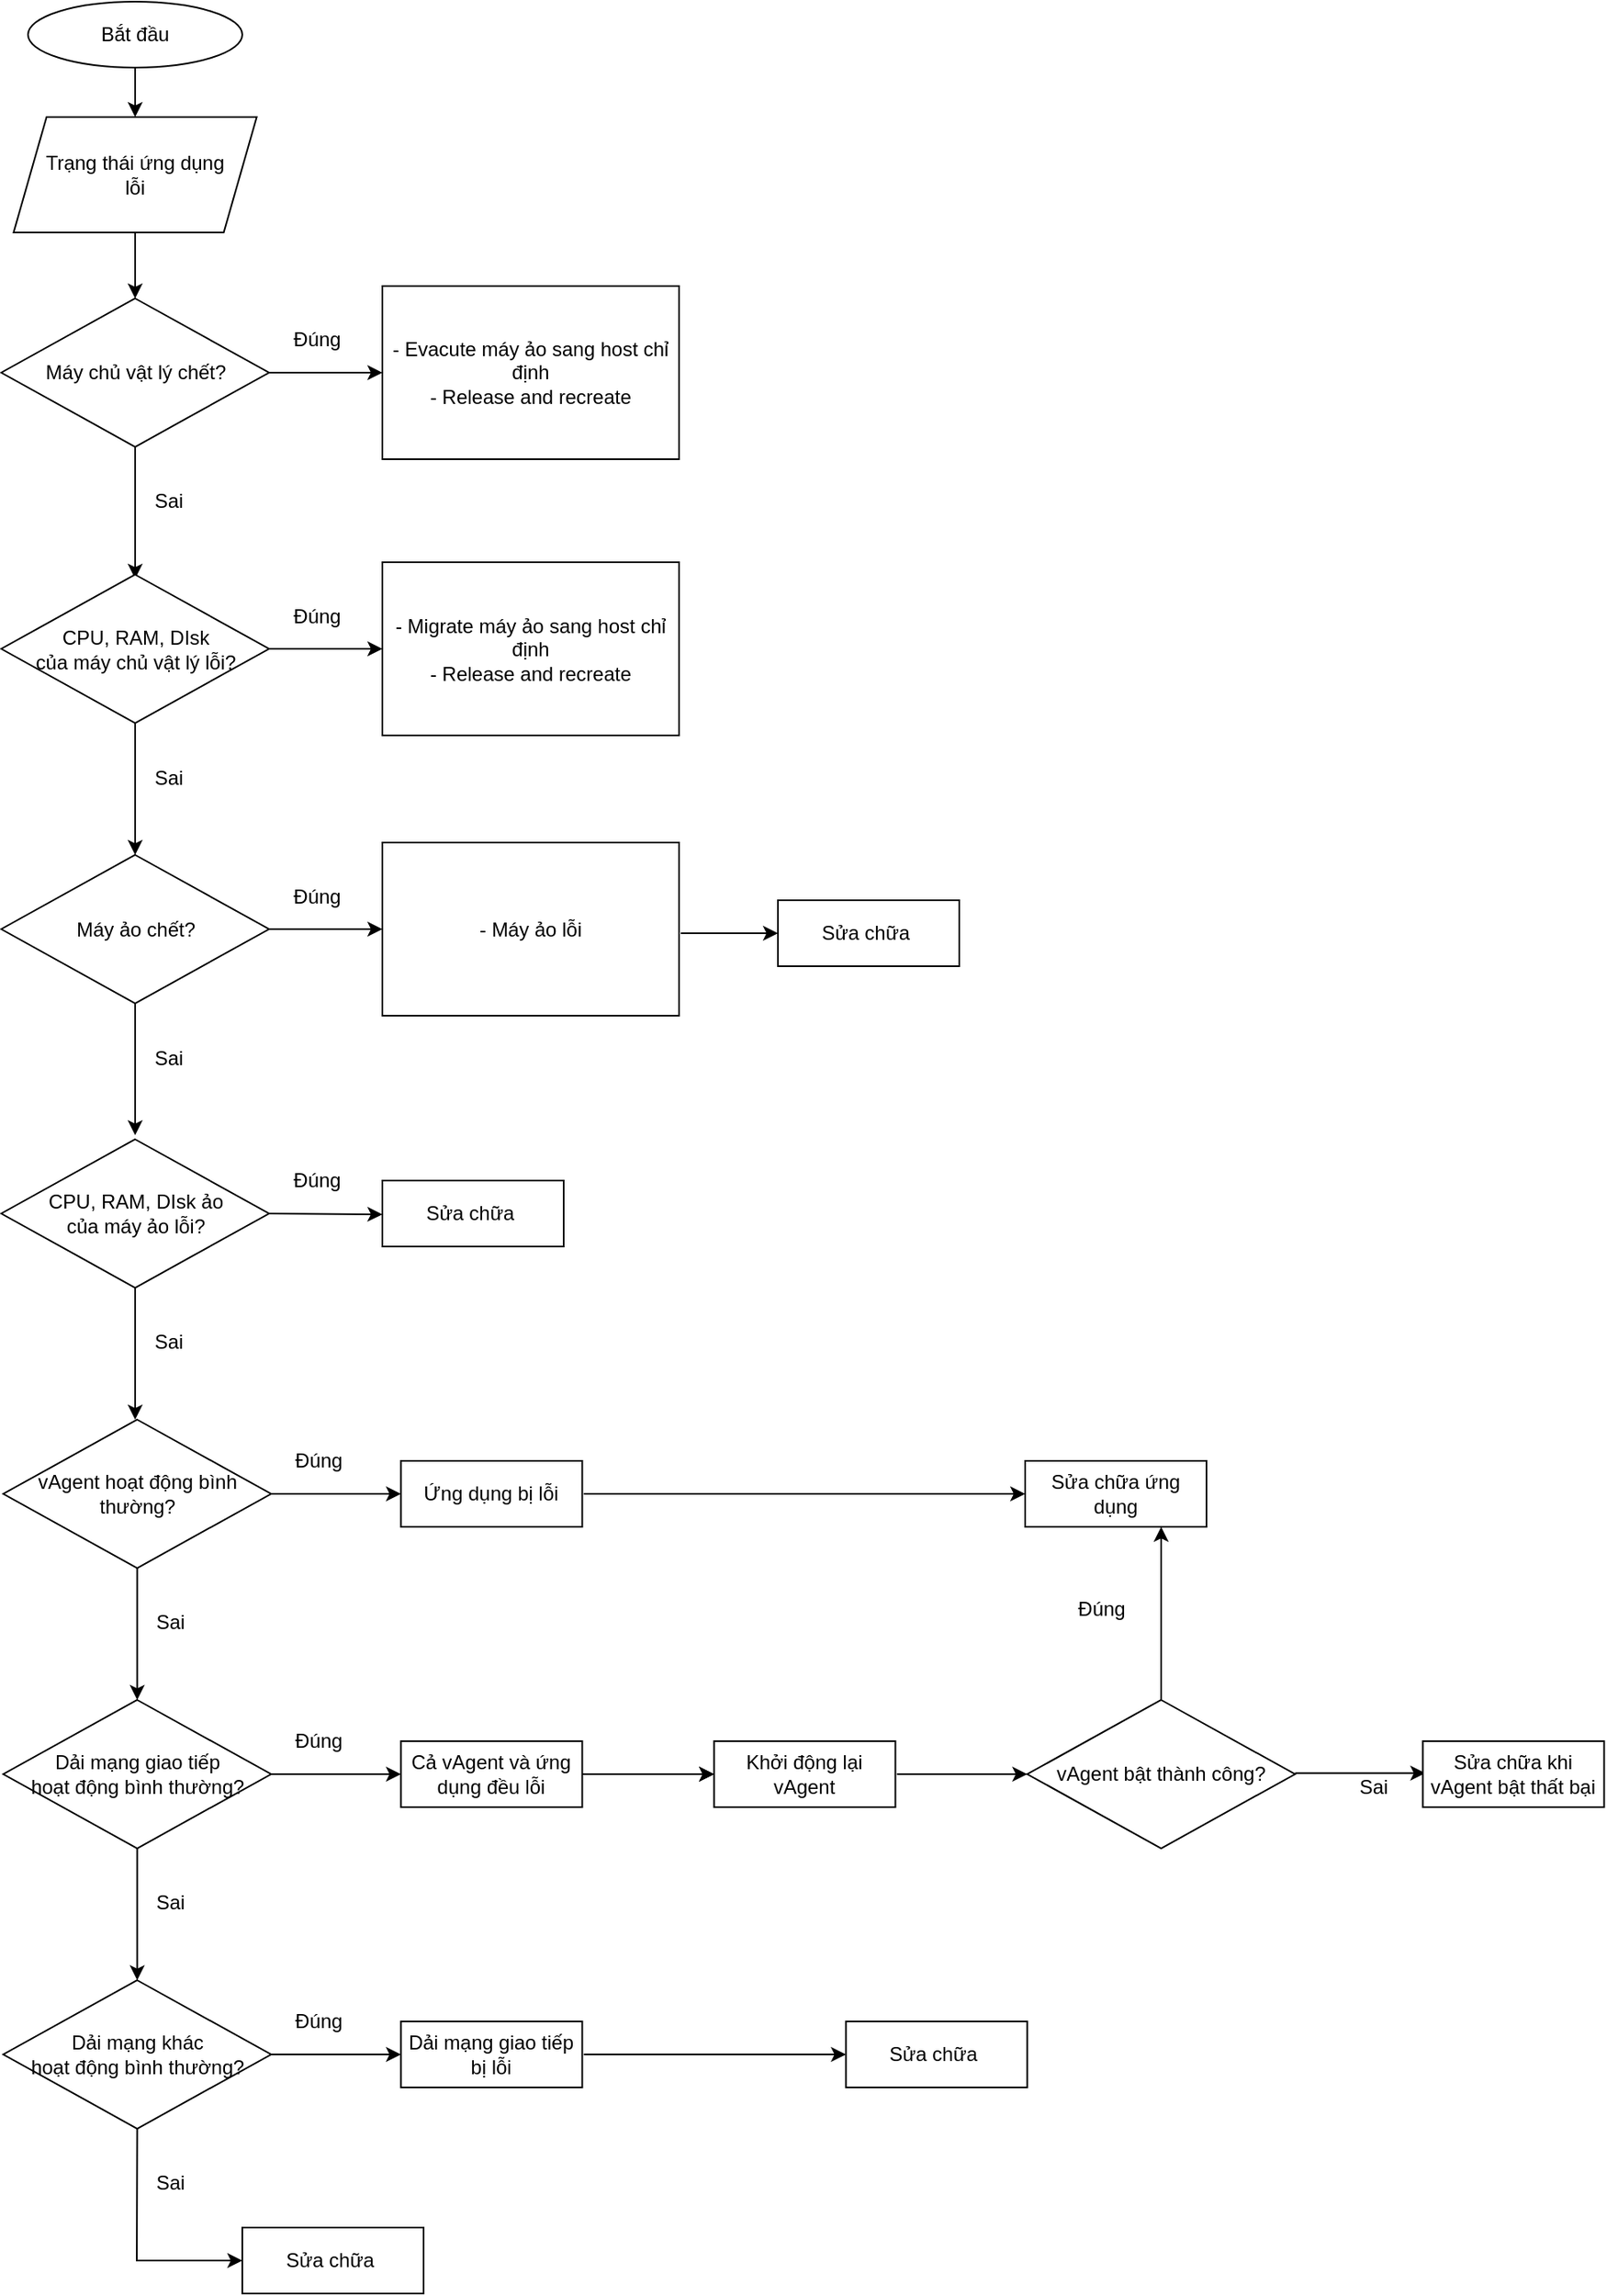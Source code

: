 <mxfile version="21.6.2" type="github">
  <diagram name="Trang-1" id="BRMYjPsoir4g02J101XT">
    <mxGraphModel dx="1434" dy="707" grid="1" gridSize="10" guides="1" tooltips="1" connect="1" arrows="1" fold="1" page="1" pageScale="1" pageWidth="1169" pageHeight="827" math="0" shadow="0">
      <root>
        <mxCell id="0" />
        <mxCell id="1" parent="0" />
        <mxCell id="e2LmvNg4_V7U2K4ijGKh-3" value="Bắt đầu" style="ellipse;whiteSpace=wrap;html=1;" parent="1" vertex="1">
          <mxGeometry x="315" y="80" width="130" height="40" as="geometry" />
        </mxCell>
        <mxCell id="e2LmvNg4_V7U2K4ijGKh-4" value="Trạng thái ứng dụng &lt;br&gt;lỗi" style="shape=parallelogram;perimeter=parallelogramPerimeter;whiteSpace=wrap;html=1;fixedSize=1;" parent="1" vertex="1">
          <mxGeometry x="306.25" y="150" width="147.5" height="70" as="geometry" />
        </mxCell>
        <mxCell id="e2LmvNg4_V7U2K4ijGKh-5" value="vAgent hoạt động bình thường?" style="rhombus;whiteSpace=wrap;html=1;" parent="1" vertex="1">
          <mxGeometry x="300" y="940" width="162.5" height="90" as="geometry" />
        </mxCell>
        <mxCell id="e2LmvNg4_V7U2K4ijGKh-6" value="Ứng dụng bị lỗi" style="rounded=0;whiteSpace=wrap;html=1;" parent="1" vertex="1">
          <mxGeometry x="541.25" y="965" width="110" height="40" as="geometry" />
        </mxCell>
        <mxCell id="e2LmvNg4_V7U2K4ijGKh-7" value="" style="endArrow=classic;html=1;rounded=0;" parent="1" source="e2LmvNg4_V7U2K4ijGKh-3" target="e2LmvNg4_V7U2K4ijGKh-4" edge="1">
          <mxGeometry width="50" height="50" relative="1" as="geometry">
            <mxPoint x="560" y="420" as="sourcePoint" />
            <mxPoint x="610" y="370" as="targetPoint" />
          </mxGeometry>
        </mxCell>
        <mxCell id="e2LmvNg4_V7U2K4ijGKh-8" value="" style="endArrow=classic;html=1;rounded=0;" parent="1" source="e2LmvNg4_V7U2K4ijGKh-4" target="KO4D6SolvNE0vXKj3H6f-30" edge="1">
          <mxGeometry width="50" height="50" relative="1" as="geometry">
            <mxPoint x="560" y="420" as="sourcePoint" />
            <mxPoint x="610" y="370" as="targetPoint" />
          </mxGeometry>
        </mxCell>
        <mxCell id="e2LmvNg4_V7U2K4ijGKh-9" value="" style="endArrow=classic;html=1;rounded=0;" parent="1" source="e2LmvNg4_V7U2K4ijGKh-5" edge="1">
          <mxGeometry width="50" height="50" relative="1" as="geometry">
            <mxPoint x="391.25" y="1130" as="sourcePoint" />
            <mxPoint x="381.25" y="1110" as="targetPoint" />
          </mxGeometry>
        </mxCell>
        <mxCell id="e2LmvNg4_V7U2K4ijGKh-10" value="" style="endArrow=classic;html=1;rounded=0;" parent="1" source="e2LmvNg4_V7U2K4ijGKh-5" target="e2LmvNg4_V7U2K4ijGKh-6" edge="1">
          <mxGeometry width="50" height="50" relative="1" as="geometry">
            <mxPoint x="561.25" y="1110" as="sourcePoint" />
            <mxPoint x="611.25" y="1060" as="targetPoint" />
          </mxGeometry>
        </mxCell>
        <mxCell id="KO4D6SolvNE0vXKj3H6f-1" value="Đúng" style="text;html=1;align=center;verticalAlign=middle;resizable=0;points=[];autosize=1;strokeColor=none;fillColor=none;" vertex="1" parent="1">
          <mxGeometry x="466.25" y="950" width="50" height="30" as="geometry" />
        </mxCell>
        <mxCell id="KO4D6SolvNE0vXKj3H6f-2" value="Sai" style="text;html=1;align=center;verticalAlign=middle;resizable=0;points=[];autosize=1;strokeColor=none;fillColor=none;" vertex="1" parent="1">
          <mxGeometry x="381.25" y="1048" width="40" height="30" as="geometry" />
        </mxCell>
        <mxCell id="KO4D6SolvNE0vXKj3H6f-3" value="Dải mạng giao tiếp &lt;br&gt;hoạt động bình thường?" style="rhombus;whiteSpace=wrap;html=1;" vertex="1" parent="1">
          <mxGeometry x="300" y="1110" width="162.5" height="90" as="geometry" />
        </mxCell>
        <mxCell id="KO4D6SolvNE0vXKj3H6f-4" value="" style="endArrow=classic;html=1;rounded=0;" edge="1" parent="1">
          <mxGeometry width="50" height="50" relative="1" as="geometry">
            <mxPoint x="381.25" y="1200" as="sourcePoint" />
            <mxPoint x="381.25" y="1280" as="targetPoint" />
          </mxGeometry>
        </mxCell>
        <mxCell id="KO4D6SolvNE0vXKj3H6f-5" value="Sai" style="text;html=1;align=center;verticalAlign=middle;resizable=0;points=[];autosize=1;strokeColor=none;fillColor=none;" vertex="1" parent="1">
          <mxGeometry x="381.25" y="1218" width="40" height="30" as="geometry" />
        </mxCell>
        <mxCell id="KO4D6SolvNE0vXKj3H6f-23" value="" style="edgeStyle=orthogonalEdgeStyle;rounded=0;orthogonalLoop=1;jettySize=auto;html=1;" edge="1" parent="1" source="KO4D6SolvNE0vXKj3H6f-6" target="KO4D6SolvNE0vXKj3H6f-20">
          <mxGeometry relative="1" as="geometry" />
        </mxCell>
        <mxCell id="KO4D6SolvNE0vXKj3H6f-6" value="Cả vAgent và ứng dụng đều lỗi" style="rounded=0;whiteSpace=wrap;html=1;" vertex="1" parent="1">
          <mxGeometry x="541.25" y="1135" width="110" height="40" as="geometry" />
        </mxCell>
        <mxCell id="KO4D6SolvNE0vXKj3H6f-7" value="" style="endArrow=classic;html=1;rounded=0;" edge="1" parent="1" target="KO4D6SolvNE0vXKj3H6f-6">
          <mxGeometry width="50" height="50" relative="1" as="geometry">
            <mxPoint x="462.25" y="1155" as="sourcePoint" />
            <mxPoint x="611.25" y="1230" as="targetPoint" />
          </mxGeometry>
        </mxCell>
        <mxCell id="KO4D6SolvNE0vXKj3H6f-8" value="Đúng" style="text;html=1;align=center;verticalAlign=middle;resizable=0;points=[];autosize=1;strokeColor=none;fillColor=none;" vertex="1" parent="1">
          <mxGeometry x="466.25" y="1120" width="50" height="30" as="geometry" />
        </mxCell>
        <mxCell id="KO4D6SolvNE0vXKj3H6f-9" value="Sửa chữa ứng dụng" style="rounded=0;whiteSpace=wrap;html=1;" vertex="1" parent="1">
          <mxGeometry x="920" y="965" width="110" height="40" as="geometry" />
        </mxCell>
        <mxCell id="KO4D6SolvNE0vXKj3H6f-10" value="" style="endArrow=classic;html=1;rounded=0;" edge="1" parent="1" target="KO4D6SolvNE0vXKj3H6f-9">
          <mxGeometry width="50" height="50" relative="1" as="geometry">
            <mxPoint x="652.25" y="985" as="sourcePoint" />
            <mxPoint x="731.25" y="985" as="targetPoint" />
          </mxGeometry>
        </mxCell>
        <mxCell id="KO4D6SolvNE0vXKj3H6f-12" value="Dải mạng khác&lt;br&gt;hoạt động bình thường?" style="rhombus;whiteSpace=wrap;html=1;" vertex="1" parent="1">
          <mxGeometry x="300" y="1280" width="162.5" height="90" as="geometry" />
        </mxCell>
        <mxCell id="KO4D6SolvNE0vXKj3H6f-13" value="" style="endArrow=classic;html=1;rounded=0;" edge="1" parent="1" target="KO4D6SolvNE0vXKj3H6f-58">
          <mxGeometry width="50" height="50" relative="1" as="geometry">
            <mxPoint x="381.25" y="1370" as="sourcePoint" />
            <mxPoint x="381.25" y="1450" as="targetPoint" />
            <Array as="points">
              <mxPoint x="381" y="1450" />
            </Array>
          </mxGeometry>
        </mxCell>
        <mxCell id="KO4D6SolvNE0vXKj3H6f-14" value="Sai" style="text;html=1;align=center;verticalAlign=middle;resizable=0;points=[];autosize=1;strokeColor=none;fillColor=none;" vertex="1" parent="1">
          <mxGeometry x="381.25" y="1388" width="40" height="30" as="geometry" />
        </mxCell>
        <mxCell id="KO4D6SolvNE0vXKj3H6f-15" value="Dải mạng giao tiếp bị lỗi" style="rounded=0;whiteSpace=wrap;html=1;" vertex="1" parent="1">
          <mxGeometry x="541.25" y="1305" width="110" height="40" as="geometry" />
        </mxCell>
        <mxCell id="KO4D6SolvNE0vXKj3H6f-16" value="" style="endArrow=classic;html=1;rounded=0;" edge="1" parent="1" target="KO4D6SolvNE0vXKj3H6f-15">
          <mxGeometry width="50" height="50" relative="1" as="geometry">
            <mxPoint x="462.25" y="1325" as="sourcePoint" />
            <mxPoint x="611.25" y="1400" as="targetPoint" />
          </mxGeometry>
        </mxCell>
        <mxCell id="KO4D6SolvNE0vXKj3H6f-17" value="Đúng" style="text;html=1;align=center;verticalAlign=middle;resizable=0;points=[];autosize=1;strokeColor=none;fillColor=none;" vertex="1" parent="1">
          <mxGeometry x="466.25" y="1290" width="50" height="30" as="geometry" />
        </mxCell>
        <mxCell id="KO4D6SolvNE0vXKj3H6f-18" value="Sửa chữa&amp;nbsp;" style="rounded=0;whiteSpace=wrap;html=1;" vertex="1" parent="1">
          <mxGeometry x="811.25" y="1305" width="110" height="40" as="geometry" />
        </mxCell>
        <mxCell id="KO4D6SolvNE0vXKj3H6f-19" value="" style="endArrow=classic;html=1;rounded=0;" edge="1" parent="1" target="KO4D6SolvNE0vXKj3H6f-18">
          <mxGeometry width="50" height="50" relative="1" as="geometry">
            <mxPoint x="652.25" y="1325" as="sourcePoint" />
            <mxPoint x="731.25" y="1325" as="targetPoint" />
          </mxGeometry>
        </mxCell>
        <mxCell id="KO4D6SolvNE0vXKj3H6f-20" value="Khởi động lại vAgent" style="rounded=0;whiteSpace=wrap;html=1;" vertex="1" parent="1">
          <mxGeometry x="731.25" y="1135" width="110" height="40" as="geometry" />
        </mxCell>
        <mxCell id="KO4D6SolvNE0vXKj3H6f-21" value="" style="endArrow=classic;html=1;rounded=0;" edge="1" parent="1" target="KO4D6SolvNE0vXKj3H6f-20">
          <mxGeometry width="50" height="50" relative="1" as="geometry">
            <mxPoint x="652.25" y="1155" as="sourcePoint" />
            <mxPoint x="731.25" y="1155" as="targetPoint" />
          </mxGeometry>
        </mxCell>
        <mxCell id="KO4D6SolvNE0vXKj3H6f-22" value="vAgent bật thành công?" style="rhombus;whiteSpace=wrap;html=1;" vertex="1" parent="1">
          <mxGeometry x="921.25" y="1110" width="162.5" height="90" as="geometry" />
        </mxCell>
        <mxCell id="KO4D6SolvNE0vXKj3H6f-24" value="" style="endArrow=classic;html=1;rounded=0;" edge="1" parent="1">
          <mxGeometry width="50" height="50" relative="1" as="geometry">
            <mxPoint x="842.25" y="1155" as="sourcePoint" />
            <mxPoint x="921.25" y="1155" as="targetPoint" />
          </mxGeometry>
        </mxCell>
        <mxCell id="KO4D6SolvNE0vXKj3H6f-25" value="" style="endArrow=classic;html=1;rounded=0;entryX=0.75;entryY=1;entryDx=0;entryDy=0;" edge="1" parent="1" source="KO4D6SolvNE0vXKj3H6f-22" target="KO4D6SolvNE0vXKj3H6f-9">
          <mxGeometry width="50" height="50" relative="1" as="geometry">
            <mxPoint x="992.25" y="1095" as="sourcePoint" />
            <mxPoint x="1071.25" y="1095" as="targetPoint" />
          </mxGeometry>
        </mxCell>
        <mxCell id="KO4D6SolvNE0vXKj3H6f-26" value="Đúng" style="text;html=1;align=center;verticalAlign=middle;resizable=0;points=[];autosize=1;strokeColor=none;fillColor=none;" vertex="1" parent="1">
          <mxGeometry x="941.25" y="1040" width="50" height="30" as="geometry" />
        </mxCell>
        <mxCell id="KO4D6SolvNE0vXKj3H6f-27" value="Sai" style="text;html=1;align=center;verticalAlign=middle;resizable=0;points=[];autosize=1;strokeColor=none;fillColor=none;" vertex="1" parent="1">
          <mxGeometry x="1111.25" y="1148" width="40" height="30" as="geometry" />
        </mxCell>
        <mxCell id="KO4D6SolvNE0vXKj3H6f-28" value="" style="endArrow=classic;html=1;rounded=0;" edge="1" parent="1">
          <mxGeometry width="50" height="50" relative="1" as="geometry">
            <mxPoint x="1083.75" y="1154.41" as="sourcePoint" />
            <mxPoint x="1162.75" y="1154.41" as="targetPoint" />
          </mxGeometry>
        </mxCell>
        <mxCell id="KO4D6SolvNE0vXKj3H6f-29" value="Sửa chữa khi vAgent bật thất bại" style="rounded=0;whiteSpace=wrap;html=1;" vertex="1" parent="1">
          <mxGeometry x="1161.25" y="1135" width="110" height="40" as="geometry" />
        </mxCell>
        <mxCell id="KO4D6SolvNE0vXKj3H6f-30" value="Máy chủ vật lý chết?" style="rhombus;whiteSpace=wrap;html=1;" vertex="1" parent="1">
          <mxGeometry x="298.75" y="260" width="162.5" height="90" as="geometry" />
        </mxCell>
        <mxCell id="KO4D6SolvNE0vXKj3H6f-31" value="" style="endArrow=classic;html=1;rounded=0;" edge="1" parent="1">
          <mxGeometry width="50" height="50" relative="1" as="geometry">
            <mxPoint x="380" y="350" as="sourcePoint" />
            <mxPoint x="380" y="430" as="targetPoint" />
          </mxGeometry>
        </mxCell>
        <mxCell id="KO4D6SolvNE0vXKj3H6f-32" value="Sai" style="text;html=1;align=center;verticalAlign=middle;resizable=0;points=[];autosize=1;strokeColor=none;fillColor=none;" vertex="1" parent="1">
          <mxGeometry x="380" y="368" width="40" height="30" as="geometry" />
        </mxCell>
        <mxCell id="KO4D6SolvNE0vXKj3H6f-33" value="- Evacute máy ảo sang host chỉ định&lt;br&gt;- Release and recreate" style="rounded=0;whiteSpace=wrap;html=1;" vertex="1" parent="1">
          <mxGeometry x="530" y="252.5" width="180" height="105" as="geometry" />
        </mxCell>
        <mxCell id="KO4D6SolvNE0vXKj3H6f-34" value="" style="endArrow=classic;html=1;rounded=0;" edge="1" parent="1" target="KO4D6SolvNE0vXKj3H6f-33">
          <mxGeometry width="50" height="50" relative="1" as="geometry">
            <mxPoint x="461" y="305" as="sourcePoint" />
            <mxPoint x="610" y="380" as="targetPoint" />
          </mxGeometry>
        </mxCell>
        <mxCell id="KO4D6SolvNE0vXKj3H6f-35" value="Đúng" style="text;html=1;align=center;verticalAlign=middle;resizable=0;points=[];autosize=1;strokeColor=none;fillColor=none;" vertex="1" parent="1">
          <mxGeometry x="465" y="270" width="50" height="30" as="geometry" />
        </mxCell>
        <mxCell id="KO4D6SolvNE0vXKj3H6f-36" value="Máy ảo chết?" style="rhombus;whiteSpace=wrap;html=1;" vertex="1" parent="1">
          <mxGeometry x="298.75" y="597.5" width="162.5" height="90" as="geometry" />
        </mxCell>
        <mxCell id="KO4D6SolvNE0vXKj3H6f-37" value="" style="endArrow=classic;html=1;rounded=0;" edge="1" parent="1">
          <mxGeometry width="50" height="50" relative="1" as="geometry">
            <mxPoint x="380" y="687.5" as="sourcePoint" />
            <mxPoint x="380" y="767.5" as="targetPoint" />
          </mxGeometry>
        </mxCell>
        <mxCell id="KO4D6SolvNE0vXKj3H6f-38" value="Sai" style="text;html=1;align=center;verticalAlign=middle;resizable=0;points=[];autosize=1;strokeColor=none;fillColor=none;" vertex="1" parent="1">
          <mxGeometry x="380" y="705.5" width="40" height="30" as="geometry" />
        </mxCell>
        <mxCell id="KO4D6SolvNE0vXKj3H6f-39" value="- Máy ảo lỗi" style="rounded=0;whiteSpace=wrap;html=1;" vertex="1" parent="1">
          <mxGeometry x="530" y="590" width="180" height="105" as="geometry" />
        </mxCell>
        <mxCell id="KO4D6SolvNE0vXKj3H6f-40" value="" style="endArrow=classic;html=1;rounded=0;" edge="1" parent="1" target="KO4D6SolvNE0vXKj3H6f-39">
          <mxGeometry width="50" height="50" relative="1" as="geometry">
            <mxPoint x="461" y="642.5" as="sourcePoint" />
            <mxPoint x="610" y="717.5" as="targetPoint" />
          </mxGeometry>
        </mxCell>
        <mxCell id="KO4D6SolvNE0vXKj3H6f-41" value="Đúng" style="text;html=1;align=center;verticalAlign=middle;resizable=0;points=[];autosize=1;strokeColor=none;fillColor=none;" vertex="1" parent="1">
          <mxGeometry x="465" y="607.5" width="50" height="30" as="geometry" />
        </mxCell>
        <mxCell id="KO4D6SolvNE0vXKj3H6f-42" value="CPU, RAM, DIsk &lt;br&gt;của máy chủ vật lý lỗi?" style="rhombus;whiteSpace=wrap;html=1;" vertex="1" parent="1">
          <mxGeometry x="298.75" y="427.5" width="162.5" height="90" as="geometry" />
        </mxCell>
        <mxCell id="KO4D6SolvNE0vXKj3H6f-43" value="" style="endArrow=classic;html=1;rounded=0;" edge="1" parent="1">
          <mxGeometry width="50" height="50" relative="1" as="geometry">
            <mxPoint x="380" y="517.5" as="sourcePoint" />
            <mxPoint x="380" y="597.5" as="targetPoint" />
          </mxGeometry>
        </mxCell>
        <mxCell id="KO4D6SolvNE0vXKj3H6f-44" value="Sai" style="text;html=1;align=center;verticalAlign=middle;resizable=0;points=[];autosize=1;strokeColor=none;fillColor=none;" vertex="1" parent="1">
          <mxGeometry x="380" y="535.5" width="40" height="30" as="geometry" />
        </mxCell>
        <mxCell id="KO4D6SolvNE0vXKj3H6f-45" value="- Migrate máy ảo sang host chỉ định&lt;br&gt;- Release and recreate" style="rounded=0;whiteSpace=wrap;html=1;" vertex="1" parent="1">
          <mxGeometry x="530" y="420" width="180" height="105" as="geometry" />
        </mxCell>
        <mxCell id="KO4D6SolvNE0vXKj3H6f-46" value="" style="endArrow=classic;html=1;rounded=0;" edge="1" parent="1" target="KO4D6SolvNE0vXKj3H6f-45">
          <mxGeometry width="50" height="50" relative="1" as="geometry">
            <mxPoint x="461" y="472.5" as="sourcePoint" />
            <mxPoint x="610" y="547.5" as="targetPoint" />
          </mxGeometry>
        </mxCell>
        <mxCell id="KO4D6SolvNE0vXKj3H6f-47" value="Đúng" style="text;html=1;align=center;verticalAlign=middle;resizable=0;points=[];autosize=1;strokeColor=none;fillColor=none;" vertex="1" parent="1">
          <mxGeometry x="465" y="437.5" width="50" height="30" as="geometry" />
        </mxCell>
        <mxCell id="KO4D6SolvNE0vXKj3H6f-48" value="Sửa chữa&amp;nbsp;" style="rounded=0;whiteSpace=wrap;html=1;" vertex="1" parent="1">
          <mxGeometry x="770" y="625" width="110" height="40" as="geometry" />
        </mxCell>
        <mxCell id="KO4D6SolvNE0vXKj3H6f-49" value="" style="endArrow=classic;html=1;rounded=0;" edge="1" parent="1" target="KO4D6SolvNE0vXKj3H6f-48">
          <mxGeometry width="50" height="50" relative="1" as="geometry">
            <mxPoint x="711" y="645" as="sourcePoint" />
            <mxPoint x="790" y="645" as="targetPoint" />
          </mxGeometry>
        </mxCell>
        <mxCell id="KO4D6SolvNE0vXKj3H6f-51" value="CPU, RAM, DIsk ảo&lt;br&gt;của máy ảo lỗi?" style="rhombus;whiteSpace=wrap;html=1;" vertex="1" parent="1">
          <mxGeometry x="298.75" y="770" width="162.5" height="90" as="geometry" />
        </mxCell>
        <mxCell id="KO4D6SolvNE0vXKj3H6f-52" value="" style="endArrow=classic;html=1;rounded=0;" edge="1" parent="1">
          <mxGeometry width="50" height="50" relative="1" as="geometry">
            <mxPoint x="380" y="860" as="sourcePoint" />
            <mxPoint x="380" y="940" as="targetPoint" />
          </mxGeometry>
        </mxCell>
        <mxCell id="KO4D6SolvNE0vXKj3H6f-53" value="Sai" style="text;html=1;align=center;verticalAlign=middle;resizable=0;points=[];autosize=1;strokeColor=none;fillColor=none;" vertex="1" parent="1">
          <mxGeometry x="380" y="878" width="40" height="30" as="geometry" />
        </mxCell>
        <mxCell id="KO4D6SolvNE0vXKj3H6f-54" value="" style="endArrow=classic;html=1;rounded=0;" edge="1" parent="1">
          <mxGeometry width="50" height="50" relative="1" as="geometry">
            <mxPoint x="461" y="815" as="sourcePoint" />
            <mxPoint x="530" y="815.5" as="targetPoint" />
          </mxGeometry>
        </mxCell>
        <mxCell id="KO4D6SolvNE0vXKj3H6f-55" value="Đúng" style="text;html=1;align=center;verticalAlign=middle;resizable=0;points=[];autosize=1;strokeColor=none;fillColor=none;" vertex="1" parent="1">
          <mxGeometry x="465" y="780" width="50" height="30" as="geometry" />
        </mxCell>
        <mxCell id="KO4D6SolvNE0vXKj3H6f-57" value="Sửa chữa&amp;nbsp;" style="rounded=0;whiteSpace=wrap;html=1;" vertex="1" parent="1">
          <mxGeometry x="530" y="795" width="110" height="40" as="geometry" />
        </mxCell>
        <mxCell id="KO4D6SolvNE0vXKj3H6f-58" value="Sửa chữa&amp;nbsp;" style="rounded=0;whiteSpace=wrap;html=1;" vertex="1" parent="1">
          <mxGeometry x="445" y="1430" width="110" height="40" as="geometry" />
        </mxCell>
      </root>
    </mxGraphModel>
  </diagram>
</mxfile>
